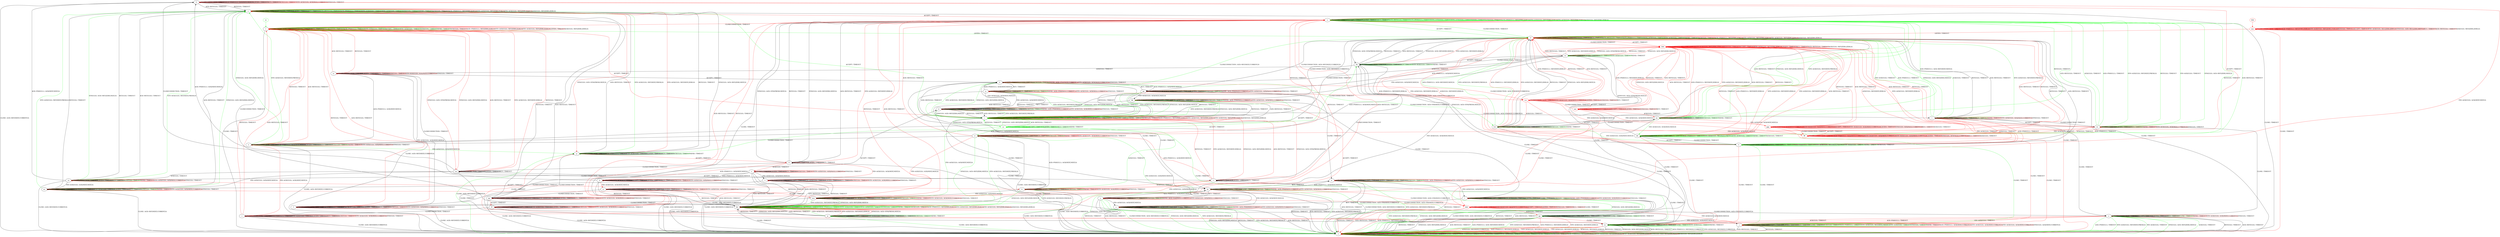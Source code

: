 digraph "" {
	graph ["Incoming time"=0.534090518951416,
		"Outgoing time"=0.7086865901947021,
		Output="{'States': 60, 'Transitions': 867, 'Filename': '../results/tcp_rerun/TCP_Linux_Server-TCP_Windows8_Server-3.dot'}",
		Reference="{'States': 58, 'Transitions': 685, 'Filename': '../subjects/tcp/TCP_Linux_Server.dot'}",
		Solver=yices,
		Updated="{'States': 39, 'Transitions': 495, 'Filename': '../subjects/tcp/TCP_Windows8_Server.dot'}",
		"f-measure"=0.64,
		precision=0.6915254237288135,
		recall=0.5956204379562043
	];
	a -> a	[key=0,
		label="CLOSECONNECTION / TIMEOUT"];
	a -> a	[key=1,
		label="ACCEPT / TIMEOUT"];
	a -> a	[key=2,
		label="LISTEN / TIMEOUT"];
	a -> a	[key=3,
		label="RCV / TIMEOUT"];
	a -> a	[key=4,
		label="CLOSE / TIMEOUT"];
	a -> a	[key=5,
		color=green,
		label="SEND / TIMEOUT"];
	a -> a	[key=6,
		color=red,
		label="SYN+ACK(V,V,0) / ACK(NEXT,CURRENT,0)"];
	a -> a	[key=7,
		color=red,
		label="SYN(V,V,0) / TIMEOUT"];
	a -> m	[key=0,
		color=red,
		label="ACK+PSH(V,V,1) / TIMEOUT"];
	a -> m	[key=1,
		color=red,
		label="FIN+ACK(V,V,0) / TIMEOUT"];
	a -> m	[key=2,
		color=red,
		label="ACK(V,V,0) / TIMEOUT"];
	a -> x	[key=0,
		label="RST(V,V,0) / TIMEOUT"];
	a -> x	[key=1,
		label="ACK+RST(V,V,0) / TIMEOUT"];
	a -> x	[key=2,
		color=green,
		label="ACK+PSH(V,V,1) / TIMEOUT"];
	a -> x	[key=3,
		color=green,
		label="SYN+ACK(V,V,0) / RST(NEXT,FRESH,0)"];
	a -> x	[key=4,
		color=green,
		label="FIN+ACK(V,V,0) / TIMEOUT"];
	a -> x	[key=5,
		color=green,
		label="SYN(V,V,0) / ACK+RST(ZERO,NEXT,0)"];
	a -> x	[key=6,
		color=green,
		label="ACK(V,V,0) / TIMEOUT"];
	b -> b	[key=0,
		label="CLOSECONNECTION / TIMEOUT"];
	b -> b	[key=1,
		label="ACK+PSH(V,V,1) / ACK(NEXT,NEXT,0)"];
	b -> b	[key=2,
		label="LISTEN / TIMEOUT"];
	b -> b	[key=3,
		label="RCV / TIMEOUT"];
	b -> b	[key=4,
		label="ACK(V,V,0) / TIMEOUT"];
	b -> b	[key=5,
		color=red,
		label="SYN+ACK(V,V,0) / ACK(NEXT,CURRENT,0)"];
	b -> b	[key=6,
		color=red,
		label="SYN(V,V,0) / TIMEOUT"];
	b -> o	[key=0,
		label="RST(V,V,0) / TIMEOUT"];
	b -> o	[key=1,
		label="ACK+RST(V,V,0) / TIMEOUT"];
	b -> x	[key=0,
		label="CLOSE / ACK+RST(NEXT,CURRENT,0)"];
	b -> qq	[key=0,
		color=red,
		label="FIN+ACK(V,V,0) / ACK(NEXT,NEXT,0)"];
	b -> rr	[key=0,
		color=red,
		label="ACCEPT / TIMEOUT"];
	c -> c	[key=0,
		label="CLOSECONNECTION / TIMEOUT"];
	c -> c	[key=1,
		label="ACK+PSH(V,V,1) / TIMEOUT"];
	c -> c	[key=2,
		label="FIN+ACK(V,V,0) / TIMEOUT"];
	c -> c	[key=3,
		label="LISTEN / TIMEOUT"];
	c -> c	[key=4,
		label="RCV / TIMEOUT"];
	c -> c	[key=5,
		label="ACK(V,V,0) / TIMEOUT"];
	c -> c	[key=6,
		color=red,
		label="SYN+ACK(V,V,0) / ACK(NEXT,CURRENT,0)"];
	c -> c	[key=7,
		color=red,
		label="SYN(V,V,0) / TIMEOUT"];
	c -> v	[key=0,
		color=red,
		label="RST(V,V,0) / TIMEOUT"];
	c -> v	[key=1,
		color=red,
		label="ACK+RST(V,V,0) / TIMEOUT"];
	c -> x	[key=0,
		label="CLOSE / ACK+RST(NEXT,CURRENT,0)"];
	c -> kk	[key=0,
		color=red,
		label="ACCEPT / TIMEOUT"];
	d -> d	[key=0,
		label="CLOSECONNECTION / TIMEOUT"];
	d -> d	[key=1,
		label="RST(V,V,0) / TIMEOUT"];
	d -> d	[key=2,
		label="LISTEN / TIMEOUT"];
	d -> d	[key=3,
		label="RCV / TIMEOUT"];
	d -> d	[key=4,
		label="ACK+RST(V,V,0) / TIMEOUT"];
	d -> d	[key=5,
		color=green,
		label="ACK+PSH(V,V,1) / TIMEOUT"];
	d -> d	[key=6,
		color=green,
		label="SYN+ACK(V,V,0) / TIMEOUT"];
	d -> d	[key=7,
		color=green,
		label="FIN+ACK(V,V,0) / TIMEOUT"];
	d -> d	[key=8,
		color=green,
		label="SEND / TIMEOUT"];
	d -> d	[key=9,
		color=green,
		label="ACK(V,V,0) / TIMEOUT"];
	d -> d	[key=10,
		color=red,
		label="ACK+PSH(V,V,1) / RST(ZERO,ZERO,0)"];
	d -> d	[key=11,
		color=red,
		label="SYN+ACK(V,V,0) / RST(ZERO,ZERO,0)"];
	d -> d	[key=12,
		color=red,
		label="FIN+ACK(V,V,0) / RST(ZERO,ZERO,0)"];
	d -> d	[key=13,
		color=red,
		label="ACK(V,V,0) / RST(ZERO,ZERO,0)"];
	d -> u	[key=0,
		color=green,
		label="ACCEPT / TIMEOUT"];
	d -> x	[key=0,
		label="CLOSE / TIMEOUT"];
	d -> hh	[key=0,
		label="SYN(V,V,0) / ACK+SYN(FRESH,NEXT,0)"];
	bbb	[color=red];
	d -> bbb	[key=0,
		color=red,
		label="ACCEPT / TIMEOUT"];
	e -> c	[key=0,
		color=red,
		label="FIN+ACK(V,V,0) / ACK(NEXT,NEXT,0)"];
	e -> e	[key=0,
		label="CLOSECONNECTION / TIMEOUT"];
	e -> e	[key=1,
		label="ACK+PSH(V,V,1) / ACK(NEXT,NEXT,0)"];
	e -> e	[key=2,
		label="LISTEN / TIMEOUT"];
	e -> e	[key=3,
		label="RCV / TIMEOUT"];
	e -> e	[key=4,
		label="ACK(V,V,0) / TIMEOUT"];
	e -> e	[key=5,
		color=green,
		label="SEND / TIMEOUT"];
	e -> e	[key=6,
		color=red,
		label="SYN+ACK(V,V,0) / ACK(NEXT,CURRENT,0)"];
	e -> e	[key=7,
		color=red,
		label="SYN(V,V,0) / TIMEOUT"];
	e -> g	[key=0,
		color=green,
		label="FIN+ACK(V,V,0) / ACK(NEXT,NEXT,0)"];
	e -> o	[key=0,
		color=green,
		label="SYN+ACK(V,V,0) / RST(NEXT,FRESH,0)"];
	e -> o	[key=1,
		color=green,
		label="SYN(V,V,0) / ACK+RST(ZERO,NEXT,0)"];
	e -> v	[key=0,
		color=red,
		label="RST(V,V,0) / TIMEOUT"];
	e -> v	[key=1,
		color=red,
		label="ACK+RST(V,V,0) / TIMEOUT"];
	e -> x	[key=0,
		label="CLOSE / ACK+RST(NEXT,CURRENT,0)"];
	e -> pp	[key=0,
		label="ACCEPT / TIMEOUT"];
	f -> f	[key=0,
		label="CLOSECONNECTION / TIMEOUT"];
	f -> f	[key=1,
		label="ACK+PSH(V,V,1) / TIMEOUT"];
	f -> f	[key=2,
		label="FIN+ACK(V,V,0) / TIMEOUT"];
	f -> f	[key=3,
		label="LISTEN / TIMEOUT"];
	f -> f	[key=4,
		label="RCV / TIMEOUT"];
	f -> f	[key=5,
		label="ACK(V,V,0) / TIMEOUT"];
	f -> f	[key=6,
		color=red,
		label="SYN+ACK(V,V,0) / ACK(NEXT,CURRENT,0)"];
	f -> f	[key=7,
		color=red,
		label="SYN(V,V,0) / TIMEOUT"];
	f -> v	[key=0,
		color=red,
		label="RST(V,V,0) / TIMEOUT"];
	f -> v	[key=1,
		color=red,
		label="ACK+RST(V,V,0) / TIMEOUT"];
	f -> x	[key=0,
		label="CLOSE / ACK+RST(NEXT,CURRENT,0)"];
	f -> vv	[key=0,
		label="ACCEPT / TIMEOUT"];
	g -> g	[key=0,
		label="CLOSECONNECTION / TIMEOUT"];
	g -> g	[key=1,
		label="ACK+PSH(V,V,1) / TIMEOUT"];
	g -> g	[key=2,
		label="FIN+ACK(V,V,0) / TIMEOUT"];
	g -> g	[key=3,
		label="LISTEN / TIMEOUT"];
	g -> g	[key=4,
		label="RCV / TIMEOUT"];
	g -> g	[key=5,
		label="ACK(V,V,0) / TIMEOUT"];
	g -> g	[key=6,
		color=green,
		label="SEND / TIMEOUT"];
	g -> m	[key=0,
		color=red,
		label="CLOSE / TIMEOUT"];
	g -> o	[key=0,
		label="RST(V,V,0) / TIMEOUT"];
	g -> o	[key=1,
		label="SYN(V,V,0) / ACK+RST(ZERO,NEXT,0)"];
	g -> o	[key=2,
		label="ACK+RST(V,V,0) / TIMEOUT"];
	g -> o	[key=3,
		color=green,
		label="SYN+ACK(V,V,0) / RST(NEXT,FRESH,0)"];
	g -> o	[key=4,
		color=red,
		label="SYN+ACK(V,V,0) / RST(NEXT,ZERO,0)"];
	g -> x	[key=0,
		color=green,
		label="CLOSE / ACK+RST(NEXT,CURRENT,0)"];
	g -> kk	[key=0,
		color=green,
		label="ACCEPT / TIMEOUT"];
	g -> ll	[key=0,
		color=red,
		label="ACCEPT / TIMEOUT"];
	h -> b	[key=0,
		label="CLOSECONNECTION / TIMEOUT"];
	h -> h	[key=0,
		label="ACK+PSH(V,V,1) / ACK(NEXT,NEXT,0)"];
	h -> h	[key=1,
		label="ACCEPT / TIMEOUT"];
	h -> h	[key=2,
		label="LISTEN / TIMEOUT"];
	h -> h	[key=3,
		label="RCV / TIMEOUT"];
	h -> h	[key=4,
		label="ACK(V,V,0) / TIMEOUT"];
	h -> h	[key=5,
		color=red,
		label="SYN+ACK(V,V,0) / ACK(NEXT,CURRENT,0)"];
	h -> h	[key=6,
		color=red,
		label="SYN(V,V,0) / TIMEOUT"];
	h -> p	[key=0,
		color=red,
		label="FIN+ACK(V,V,0) / ACK(NEXT,NEXT,0)"];
	h -> x	[key=0,
		label="CLOSE / ACK+RST(NEXT,CURRENT,0)"];
	h -> bb	[key=0,
		label="RST(V,V,0) / TIMEOUT"];
	h -> bb	[key=1,
		label="ACK+RST(V,V,0) / TIMEOUT"];
	i -> d	[key=0,
		label="CLOSECONNECTION / TIMEOUT"];
	i -> i	[key=0,
		label="RST(V,V,0) / TIMEOUT"];
	i -> i	[key=1,
		label="ACCEPT / TIMEOUT"];
	i -> i	[key=2,
		label="LISTEN / TIMEOUT"];
	i -> i	[key=3,
		label="RCV / TIMEOUT"];
	i -> i	[key=4,
		label="ACK+RST(V,V,0) / TIMEOUT"];
	i -> i	[key=5,
		color=green,
		label="ACK+PSH(V,V,1) / TIMEOUT"];
	i -> i	[key=6,
		color=green,
		label="SYN+ACK(V,V,0) / TIMEOUT"];
	i -> i	[key=7,
		color=green,
		label="FIN+ACK(V,V,0) / TIMEOUT"];
	i -> i	[key=8,
		color=green,
		label="SEND / TIMEOUT"];
	i -> i	[key=9,
		color=green,
		label="ACK(V,V,0) / TIMEOUT"];
	i -> i	[key=10,
		color=red,
		label="ACK+PSH(V,V,1) / RST(ZERO,ZERO,0)"];
	i -> i	[key=11,
		color=red,
		label="SYN+ACK(V,V,0) / RST(ZERO,ZERO,0)"];
	i -> i	[key=12,
		color=red,
		label="FIN+ACK(V,V,0) / RST(ZERO,ZERO,0)"];
	i -> i	[key=13,
		color=red,
		label="ACK(V,V,0) / RST(ZERO,ZERO,0)"];
	i -> r	[key=0,
		color=red,
		label="SYN(V,V,0) / ACK+SYN(FRESH,NEXT,0)"];
	i -> x	[key=0,
		label="CLOSE / TIMEOUT"];
	yy	[color=green];
	i -> yy	[key=0,
		color=green,
		label="SYN(V,V,0) / ACK+SYN(FRESH,NEXT,0)"];
	j -> j	[key=0,
		label="CLOSECONNECTION / TIMEOUT"];
	j -> j	[key=1,
		label="ACCEPT / TIMEOUT"];
	j -> j	[key=2,
		label="LISTEN / TIMEOUT"];
	j -> j	[key=3,
		label="RCV / TIMEOUT"];
	j -> j	[key=4,
		label="CLOSE / TIMEOUT"];
	j -> j	[key=5,
		label="ACK(V,V,0) / TIMEOUT"];
	j -> j	[key=6,
		color=green,
		label="ACK+PSH(V,V,1) / TIMEOUT"];
	j -> j	[key=7,
		color=green,
		label="SYN+ACK(V,V,0) / RST(NEXT,FRESH,0)"];
	j -> j	[key=8,
		color=green,
		label="FIN+ACK(V,V,0) / TIMEOUT"];
	j -> j	[key=9,
		color=green,
		label="SYN(V,V,0) / TIMEOUT"];
	j -> j	[key=10,
		color=green,
		label="SEND / TIMEOUT"];
	j -> j	[key=11,
		color=red,
		label="ACK+PSH(V,V,1) / ACK(NEXT,CURRENT,0)"];
	j -> j	[key=12,
		color=red,
		label="SYN+ACK(V,V,0) / ACK(NEXT,CURRENT,0)"];
	j -> j	[key=13,
		color=red,
		label="FIN+ACK(V,V,0) / ACK(NEXT,CURRENT,0)"];
	j -> j	[key=14,
		color=red,
		label="SYN(V,V,0) / ACK(NEXT,CURRENT,0)"];
	j -> x	[key=0,
		label="RST(V,V,0) / TIMEOUT"];
	j -> x	[key=1,
		label="ACK+RST(V,V,0) / TIMEOUT"];
	k -> i	[key=0,
		label="RST(V,V,0) / TIMEOUT"];
	k -> i	[key=1,
		label="ACK+RST(V,V,0) / TIMEOUT"];
	k -> i	[key=2,
		color=green,
		label="SYN+ACK(V,V,0) / RST(NEXT,FRESH,0)"];
	k -> i	[key=3,
		color=green,
		label="SYN(V,V,0) / ACK+RST(ZERO,NEXT,0)"];
	k -> k	[key=0,
		label="ACCEPT / TIMEOUT"];
	k -> k	[key=1,
		label="LISTEN / TIMEOUT"];
	k -> k	[key=2,
		label="ACK(V,V,0) / TIMEOUT"];
	k -> k	[key=3,
		color=green,
		label="SEND / ACK+PSH(NEXT,CURRENT,1)"];
	k -> k	[key=4,
		color=red,
		label="SYN+ACK(V,V,0) / ACK(NEXT,CURRENT,0)"];
	k -> k	[key=5,
		color=red,
		label="SYN(V,V,0) / TIMEOUT"];
	k -> q	[key=0,
		label="RCV / TIMEOUT"];
	k -> ee	[key=0,
		label="CLOSE / TIMEOUT"];
	k -> pp	[key=0,
		label="ACK+PSH(V,V,1) / ACK(NEXT,NEXT,0)"];
	k -> vv	[key=0,
		label="FIN+ACK(V,V,0) / ACK(NEXT,NEXT,0)"];
	k -> ww	[key=0,
		color=green,
		label="CLOSECONNECTION / ACK+FIN(NEXT,CURRENT,0)"];
	ccc	[color=red];
	k -> ccc	[key=0,
		color=red,
		label="CLOSECONNECTION / ACK+FIN(NEXT,CURRENT,0)"];
	l -> l	[key=0,
		label="ACK+PSH(V,V,1) / TIMEOUT"];
	l -> l	[key=1,
		label="ACCEPT / TIMEOUT"];
	l -> l	[key=2,
		label="FIN+ACK(V,V,0) / TIMEOUT"];
	l -> l	[key=3,
		label="LISTEN / TIMEOUT"];
	l -> l	[key=4,
		label="CLOSE / TIMEOUT"];
	l -> l	[key=5,
		label="ACK(V,V,0) / TIMEOUT"];
	l -> l	[key=6,
		color=green,
		label="SEND / ACK+PSH(NEXT,CURRENT,1)"];
	l -> l	[key=7,
		color=red,
		label="SYN+ACK(V,V,0) / ACK(NEXT,CURRENT,0)"];
	l -> l	[key=8,
		color=red,
		label="SYN(V,V,0) / TIMEOUT"];
	l -> n	[key=0,
		label="RCV / TIMEOUT"];
	l -> x	[key=0,
		label="CLOSECONNECTION / ACK+RST(NEXT,CURRENT,0)"];
	l -> x	[key=1,
		label="RST(V,V,0) / TIMEOUT"];
	l -> x	[key=2,
		label="ACK+RST(V,V,0) / TIMEOUT"];
	l -> x	[key=3,
		color=green,
		label="SYN+ACK(V,V,0) / RST(NEXT,FRESH,0)"];
	l -> x	[key=4,
		color=green,
		label="SYN(V,V,0) / ACK+RST(ZERO,NEXT,0)"];
	m -> m	[key=0,
		label="CLOSECONNECTION / TIMEOUT"];
	m -> m	[key=1,
		label="ACCEPT / TIMEOUT"];
	m -> m	[key=2,
		label="LISTEN / TIMEOUT"];
	m -> m	[key=3,
		label="RCV / TIMEOUT"];
	m -> m	[key=4,
		label="CLOSE / TIMEOUT"];
	m -> m	[key=5,
		color=green,
		label="SYN+ACK(V,V,0) / TIMEOUT"];
	m -> m	[key=6,
		color=green,
		label="SEND / TIMEOUT"];
	m -> x	[key=0,
		label="RST(V,V,0) / TIMEOUT"];
	m -> x	[key=1,
		label="SYN(V,V,0) / ACK+RST(ZERO,NEXT,0)"];
	m -> x	[key=2,
		label="ACK+RST(V,V,0) / TIMEOUT"];
	m -> x	[key=3,
		color=green,
		label="ACK+PSH(V,V,1) / RST(NEXT,CURRENT,0)"];
	m -> x	[key=4,
		color=green,
		label="FIN+ACK(V,V,0) / RST(NEXT,CURRENT,0)"];
	m -> x	[key=5,
		color=green,
		label="ACK(V,V,0) / RST(NEXT,CURRENT,0)"];
	m -> x	[key=6,
		color=red,
		label="ACK+PSH(V,V,1) / RST(NEXT,ZERO,0)"];
	m -> x	[key=7,
		color=red,
		label="SYN+ACK(V,V,0) / RST(NEXT,ZERO,0)"];
	m -> x	[key=8,
		color=red,
		label="FIN+ACK(V,V,0) / RST(NEXT,ZERO,0)"];
	m -> x	[key=9,
		color=red,
		label="ACK(V,V,0) / RST(NEXT,ZERO,0)"];
	n -> a	[key=0,
		label="CLOSECONNECTION / ACK+FIN(NEXT,CURRENT,0)"];
	n -> n	[key=0,
		label="ACK+PSH(V,V,1) / TIMEOUT"];
	n -> n	[key=1,
		label="ACCEPT / TIMEOUT"];
	n -> n	[key=2,
		label="FIN+ACK(V,V,0) / TIMEOUT"];
	n -> n	[key=3,
		label="LISTEN / TIMEOUT"];
	n -> n	[key=4,
		label="RCV / TIMEOUT"];
	n -> n	[key=5,
		label="CLOSE / TIMEOUT"];
	n -> n	[key=6,
		label="ACK(V,V,0) / TIMEOUT"];
	n -> n	[key=7,
		color=green,
		label="SEND / ACK+PSH(NEXT,CURRENT,1)"];
	n -> n	[key=8,
		color=red,
		label="SYN+ACK(V,V,0) / ACK(NEXT,CURRENT,0)"];
	n -> n	[key=9,
		color=red,
		label="SYN(V,V,0) / TIMEOUT"];
	n -> x	[key=0,
		label="RST(V,V,0) / TIMEOUT"];
	n -> x	[key=1,
		label="ACK+RST(V,V,0) / TIMEOUT"];
	n -> x	[key=2,
		color=green,
		label="SYN+ACK(V,V,0) / RST(NEXT,FRESH,0)"];
	n -> x	[key=3,
		color=green,
		label="SYN(V,V,0) / ACK+RST(ZERO,NEXT,0)"];
	o -> g	[key=0,
		color=red,
		label="SYN(V,V,0) / ACK+SYN(FRESH,NEXT,0)"];
	o -> i	[key=0,
		color=green,
		label="ACCEPT / TIMEOUT"];
	o -> o	[key=0,
		label="CLOSECONNECTION / TIMEOUT"];
	o -> o	[key=1,
		label="RST(V,V,0) / TIMEOUT"];
	o -> o	[key=2,
		label="LISTEN / TIMEOUT"];
	o -> o	[key=3,
		label="RCV / TIMEOUT"];
	o -> o	[key=4,
		label="ACK+RST(V,V,0) / TIMEOUT"];
	o -> o	[key=5,
		color=green,
		label="ACK+PSH(V,V,1) / TIMEOUT"];
	o -> o	[key=6,
		color=green,
		label="SYN+ACK(V,V,0) / TIMEOUT"];
	o -> o	[key=7,
		color=green,
		label="FIN+ACK(V,V,0) / TIMEOUT"];
	o -> o	[key=8,
		color=green,
		label="SYN(V,V,0) / TIMEOUT"];
	o -> o	[key=9,
		color=green,
		label="SEND / TIMEOUT"];
	o -> o	[key=10,
		color=green,
		label="ACK(V,V,0) / TIMEOUT"];
	o -> o	[key=11,
		color=red,
		label="ACK+PSH(V,V,1) / RST(ZERO,ZERO,0)"];
	o -> o	[key=12,
		color=red,
		label="SYN+ACK(V,V,0) / RST(ZERO,ZERO,0)"];
	o -> o	[key=13,
		color=red,
		label="FIN+ACK(V,V,0) / RST(ZERO,ZERO,0)"];
	o -> o	[key=14,
		color=red,
		label="ACK(V,V,0) / RST(ZERO,ZERO,0)"];
	o -> u	[key=0,
		color=red,
		label="ACCEPT / TIMEOUT"];
	o -> x	[key=0,
		label="CLOSE / TIMEOUT"];
	p -> p	[key=0,
		label="ACK+PSH(V,V,1) / TIMEOUT"];
	p -> p	[key=1,
		label="ACCEPT / TIMEOUT"];
	p -> p	[key=2,
		label="FIN+ACK(V,V,0) / TIMEOUT"];
	p -> p	[key=3,
		label="LISTEN / TIMEOUT"];
	p -> p	[key=4,
		label="RCV / TIMEOUT"];
	p -> p	[key=5,
		label="ACK(V,V,0) / TIMEOUT"];
	p -> p	[key=6,
		color=red,
		label="SYN+ACK(V,V,0) / ACK(NEXT,CURRENT,0)"];
	p -> p	[key=7,
		color=red,
		label="SYN(V,V,0) / TIMEOUT"];
	p -> x	[key=0,
		label="CLOSE / ACK+RST(NEXT,CURRENT,0)"];
	p -> bb	[key=0,
		label="RST(V,V,0) / TIMEOUT"];
	p -> bb	[key=1,
		label="ACK+RST(V,V,0) / TIMEOUT"];
	p -> qq	[key=0,
		label="CLOSECONNECTION / TIMEOUT"];
	q -> d	[key=0,
		color=green,
		label="CLOSECONNECTION / ACK+RST(NEXT,CURRENT,0)"];
	q -> i	[key=0,
		label="RST(V,V,0) / TIMEOUT"];
	q -> i	[key=1,
		label="ACK+RST(V,V,0) / TIMEOUT"];
	q -> i	[key=2,
		color=green,
		label="SYN+ACK(V,V,0) / RST(NEXT,FRESH,0)"];
	q -> i	[key=3,
		color=green,
		label="SYN(V,V,0) / ACK+RST(ZERO,NEXT,0)"];
	q -> k	[key=0,
		label="ACK+PSH(V,V,1) / ACK(NEXT,NEXT,0)"];
	q -> q	[key=0,
		label="ACCEPT / TIMEOUT"];
	q -> q	[key=1,
		label="LISTEN / TIMEOUT"];
	q -> q	[key=2,
		label="RCV / TIMEOUT"];
	q -> q	[key=3,
		label="ACK(V,V,0) / TIMEOUT"];
	q -> q	[key=4,
		color=green,
		label="SEND / ACK+PSH(NEXT,CURRENT,1)"];
	q -> q	[key=5,
		color=red,
		label="SYN+ACK(V,V,0) / ACK(NEXT,CURRENT,0)"];
	q -> q	[key=6,
		color=red,
		label="SYN(V,V,0) / TIMEOUT"];
	q -> ee	[key=0,
		label="CLOSE / TIMEOUT"];
	q -> vv	[key=0,
		label="FIN+ACK(V,V,0) / ACK(NEXT,NEXT,0)"];
	q -> ccc	[key=0,
		color=red,
		label="CLOSECONNECTION / ACK+FIN(NEXT,CURRENT,0)"];
	r -> i	[key=0,
		color=red,
		label="SYN+ACK(V,V,0) / RST(NEXT,ZERO,0)"];
	r -> i	[key=1,
		color=red,
		label="RST(V,V,0) / TIMEOUT"];
	r -> i	[key=2,
		color=red,
		label="SYN(V,V,0) / ACK+RST(ZERO,NEXT,0)"];
	r -> i	[key=3,
		color=red,
		label="ACK+RST(V,V,0) / TIMEOUT"];
	r -> m	[key=0,
		label="CLOSE / TIMEOUT"];
	r -> r	[key=0,
		label="ACCEPT / TIMEOUT"];
	r -> r	[key=1,
		label="LISTEN / TIMEOUT"];
	r -> r	[key=2,
		label="RCV / TIMEOUT"];
	r -> hh	[key=0,
		label="CLOSECONNECTION / TIMEOUT"];
	r -> mm	[key=0,
		color=red,
		label="FIN+ACK(V,V,0) / ACK(NEXT,NEXT,0)"];
	r -> rr	[key=0,
		color=red,
		label="ACK+PSH(V,V,1) / ACK(NEXT,NEXT,0)"];
	r -> tt	[key=0,
		color=red,
		label="ACK(V,V,0) / TIMEOUT"];
	s -> s	[key=0,
		label="ACK+PSH(V,V,1) / TIMEOUT"];
	s -> s	[key=1,
		label="ACCEPT / TIMEOUT"];
	s -> s	[key=2,
		label="FIN+ACK(V,V,0) / TIMEOUT"];
	s -> s	[key=3,
		label="LISTEN / TIMEOUT"];
	s -> s	[key=4,
		label="RCV / TIMEOUT"];
	s -> s	[key=5,
		label="ACK(V,V,0) / TIMEOUT"];
	s -> s	[key=6,
		color=red,
		label="SYN+ACK(V,V,0) / ACK(NEXT,CURRENT,0)"];
	s -> s	[key=7,
		color=red,
		label="SYN(V,V,0) / TIMEOUT"];
	s -> x	[key=0,
		label="CLOSE / ACK+RST(NEXT,CURRENT,0)"];
	s -> bb	[key=0,
		label="RST(V,V,0) / TIMEOUT"];
	s -> bb	[key=1,
		label="ACK+RST(V,V,0) / TIMEOUT"];
	s -> uu	[key=0,
		label="CLOSECONNECTION / TIMEOUT"];
	t -> a	[key=0,
		label="CLOSE / TIMEOUT"];
	t -> d	[key=0,
		label="RST(V,V,0) / TIMEOUT"];
	t -> d	[key=1,
		label="ACK+RST(V,V,0) / TIMEOUT"];
	t -> d	[key=2,
		color=green,
		label="ACK+PSH(V,V,1) / TIMEOUT"];
	t -> d	[key=3,
		color=green,
		label="SYN+ACK(V,V,0) / RST(NEXT,FRESH,0)"];
	t -> d	[key=4,
		color=green,
		label="FIN+ACK(V,V,0) / TIMEOUT"];
	t -> d	[key=5,
		color=green,
		label="SYN(V,V,0) / ACK+RST(ZERO,NEXT,0)"];
	t -> d	[key=6,
		color=green,
		label="ACK(V,V,0) / TIMEOUT"];
	t -> t	[key=0,
		label="CLOSECONNECTION / TIMEOUT"];
	t -> t	[key=1,
		label="LISTEN / TIMEOUT"];
	t -> t	[key=2,
		label="RCV / TIMEOUT"];
	t -> t	[key=3,
		color=green,
		label="SEND / TIMEOUT"];
	t -> t	[key=4,
		color=red,
		label="SYN+ACK(V,V,0) / ACK(NEXT,CURRENT,0)"];
	t -> t	[key=5,
		color=red,
		label="SYN(V,V,0) / TIMEOUT"];
	t -> ii	[key=0,
		color=red,
		label="ACK+PSH(V,V,1) / TIMEOUT"];
	t -> ii	[key=1,
		color=red,
		label="FIN+ACK(V,V,0) / TIMEOUT"];
	t -> ii	[key=2,
		color=red,
		label="ACK(V,V,0) / TIMEOUT"];
	t -> xx	[key=0,
		label="ACCEPT / TIMEOUT"];
	u -> d	[key=0,
		color=green,
		label="CLOSECONNECTION / TIMEOUT"];
	u -> u	[key=0,
		label="RST(V,V,0) / TIMEOUT"];
	u -> u	[key=1,
		label="ACCEPT / TIMEOUT"];
	u -> u	[key=2,
		label="LISTEN / TIMEOUT"];
	u -> u	[key=3,
		label="RCV / TIMEOUT"];
	u -> u	[key=4,
		label="ACK+RST(V,V,0) / TIMEOUT"];
	u -> u	[key=5,
		color=green,
		label="ACK+PSH(V,V,1) / TIMEOUT"];
	u -> u	[key=6,
		color=green,
		label="SYN+ACK(V,V,0) / TIMEOUT"];
	u -> u	[key=7,
		color=green,
		label="FIN+ACK(V,V,0) / TIMEOUT"];
	u -> u	[key=8,
		color=green,
		label="SEND / TIMEOUT"];
	u -> u	[key=9,
		color=green,
		label="ACK(V,V,0) / TIMEOUT"];
	u -> u	[key=10,
		color=red,
		label="ACK+PSH(V,V,1) / RST(ZERO,ZERO,0)"];
	u -> u	[key=11,
		color=red,
		label="SYN+ACK(V,V,0) / RST(ZERO,ZERO,0)"];
	u -> u	[key=12,
		color=red,
		label="FIN+ACK(V,V,0) / RST(ZERO,ZERO,0)"];
	u -> u	[key=13,
		color=red,
		label="ACK(V,V,0) / RST(ZERO,ZERO,0)"];
	u -> v	[key=0,
		color=red,
		label="CLOSECONNECTION / TIMEOUT"];
	u -> x	[key=0,
		label="CLOSE / TIMEOUT"];
	u -> ll	[key=0,
		label="SYN(V,V,0) / ACK+SYN(FRESH,NEXT,0)"];
	v -> d	[key=0,
		color=green,
		label="LISTEN / TIMEOUT"];
	v -> i	[key=0,
		color=red,
		label="ACCEPT / TIMEOUT"];
	v -> v	[key=0,
		label="CLOSECONNECTION / TIMEOUT"];
	v -> v	[key=1,
		label="RST(V,V,0) / TIMEOUT"];
	v -> v	[key=2,
		label="RCV / TIMEOUT"];
	v -> v	[key=3,
		label="ACK+RST(V,V,0) / TIMEOUT"];
	v -> v	[key=4,
		color=green,
		label="ACK+PSH(V,V,1) / TIMEOUT"];
	v -> v	[key=5,
		color=green,
		label="SYN+ACK(V,V,0) / TIMEOUT"];
	v -> v	[key=6,
		color=green,
		label="ACCEPT / TIMEOUT"];
	v -> v	[key=7,
		color=green,
		label="FIN+ACK(V,V,0) / TIMEOUT"];
	v -> v	[key=8,
		color=green,
		label="SYN(V,V,0) / TIMEOUT"];
	v -> v	[key=9,
		color=green,
		label="SEND / TIMEOUT"];
	v -> v	[key=10,
		color=green,
		label="ACK(V,V,0) / TIMEOUT"];
	v -> v	[key=11,
		color=red,
		label="ACK+PSH(V,V,1) / RST(ZERO,ZERO,0)"];
	v -> v	[key=12,
		color=red,
		label="SYN+ACK(V,V,0) / RST(ZERO,ZERO,0)"];
	v -> v	[key=13,
		color=red,
		label="FIN+ACK(V,V,0) / RST(ZERO,ZERO,0)"];
	v -> v	[key=14,
		color=red,
		label="LISTEN / TIMEOUT"];
	v -> v	[key=15,
		color=red,
		label="ACK(V,V,0) / RST(ZERO,ZERO,0)"];
	v -> x	[key=0,
		label="CLOSE / TIMEOUT"];
	v -> aa	[key=0,
		color=red,
		label="SYN(V,V,0) / ACK+SYN(FRESH,NEXT,0)"];
	w -> l	[key=0,
		label="FIN+ACK(V,V,0) / ACK(NEXT,NEXT,0)"];
	w -> w	[key=0,
		label="ACK+PSH(V,V,1) / ACK(NEXT,NEXT,0)"];
	w -> w	[key=1,
		label="ACCEPT / TIMEOUT"];
	w -> w	[key=2,
		label="LISTEN / TIMEOUT"];
	w -> w	[key=3,
		label="CLOSE / TIMEOUT"];
	w -> w	[key=4,
		label="ACK(V,V,0) / TIMEOUT"];
	w -> w	[key=5,
		color=green,
		label="SEND / ACK+PSH(NEXT,CURRENT,1)"];
	w -> w	[key=6,
		color=red,
		label="SYN+ACK(V,V,0) / ACK(NEXT,CURRENT,0)"];
	w -> w	[key=7,
		color=red,
		label="SYN(V,V,0) / TIMEOUT"];
	w -> x	[key=0,
		label="CLOSECONNECTION / ACK+RST(NEXT,CURRENT,0)"];
	w -> x	[key=1,
		label="RST(V,V,0) / TIMEOUT"];
	w -> x	[key=2,
		label="ACK+RST(V,V,0) / TIMEOUT"];
	w -> x	[key=3,
		color=green,
		label="SYN+ACK(V,V,0) / RST(NEXT,FRESH,0)"];
	w -> x	[key=4,
		color=green,
		label="SYN(V,V,0) / ACK+RST(ZERO,NEXT,0)"];
	w -> ee	[key=0,
		label="RCV / TIMEOUT"];
	x -> x	[key=0,
		label="CLOSECONNECTION / TIMEOUT"];
	x -> x	[key=1,
		label="RST(V,V,0) / TIMEOUT"];
	x -> x	[key=2,
		label="ACCEPT / TIMEOUT"];
	x -> x	[key=3,
		label="LISTEN / TIMEOUT"];
	x -> x	[key=4,
		label="RCV / TIMEOUT"];
	x -> x	[key=5,
		label="ACK+RST(V,V,0) / TIMEOUT"];
	x -> x	[key=6,
		label="CLOSE / TIMEOUT"];
	x -> x	[key=7,
		color=green,
		label="ACK+PSH(V,V,1) / TIMEOUT"];
	x -> x	[key=8,
		color=green,
		label="SYN+ACK(V,V,0) / TIMEOUT"];
	x -> x	[key=9,
		color=green,
		label="FIN+ACK(V,V,0) / TIMEOUT"];
	x -> x	[key=10,
		color=green,
		label="SYN(V,V,0) / TIMEOUT"];
	x -> x	[key=11,
		color=green,
		label="SEND / TIMEOUT"];
	x -> x	[key=12,
		color=green,
		label="ACK(V,V,0) / TIMEOUT"];
	x -> x	[key=13,
		color=red,
		label="ACK+PSH(V,V,1) / RST(ZERO,ZERO,0)"];
	x -> x	[key=14,
		color=red,
		label="SYN+ACK(V,V,0) / RST(ZERO,ZERO,0)"];
	x -> x	[key=15,
		color=red,
		label="FIN+ACK(V,V,0) / RST(ZERO,ZERO,0)"];
	x -> x	[key=16,
		color=red,
		label="SYN(V,V,0) / ACK+RST(ZERO,NEXT,0)"];
	x -> x	[key=17,
		color=red,
		label="ACK(V,V,0) / RST(ZERO,ZERO,0)"];
	y -> n	[key=0,
		label="FIN+ACK(V,V,0) / ACK(NEXT,NEXT,0)"];
	y -> x	[key=0,
		label="RST(V,V,0) / TIMEOUT"];
	y -> x	[key=1,
		label="ACK+RST(V,V,0) / TIMEOUT"];
	y -> x	[key=2,
		color=green,
		label="CLOSECONNECTION / ACK+RST(NEXT,CURRENT,0)"];
	y -> x	[key=3,
		color=green,
		label="SYN+ACK(V,V,0) / RST(NEXT,FRESH,0)"];
	y -> x	[key=4,
		color=green,
		label="SYN(V,V,0) / ACK+RST(ZERO,NEXT,0)"];
	y -> y	[key=0,
		label="ACCEPT / TIMEOUT"];
	y -> y	[key=1,
		label="LISTEN / TIMEOUT"];
	y -> y	[key=2,
		label="RCV / TIMEOUT"];
	y -> y	[key=3,
		label="ACK(V,V,0) / TIMEOUT"];
	y -> y	[key=4,
		color=green,
		label="SEND / ACK+PSH(NEXT,CURRENT,1)"];
	y -> y	[key=5,
		color=red,
		label="SYN+ACK(V,V,0) / ACK(NEXT,CURRENT,0)"];
	y -> y	[key=6,
		color=red,
		label="SYN(V,V,0) / TIMEOUT"];
	y -> ee	[key=0,
		label="ACK+PSH(V,V,1) / ACK(NEXT,NEXT,0)"];
	y -> ee	[key=1,
		label="CLOSE / TIMEOUT"];
	ddd	[color=red];
	y -> ddd	[key=0,
		color=red,
		label="CLOSECONNECTION / ACK+FIN(NEXT,CURRENT,0)"];
	z -> h	[key=0,
		label="ACK+PSH(V,V,1) / ACK(NEXT,NEXT,0)"];
	z -> s	[key=0,
		label="FIN+ACK(V,V,0) / ACK(NEXT,NEXT,0)"];
	z -> x	[key=0,
		label="CLOSE / ACK+RST(NEXT,CURRENT,0)"];
	z -> z	[key=0,
		label="ACCEPT / TIMEOUT"];
	z -> z	[key=1,
		label="LISTEN / TIMEOUT"];
	z -> z	[key=2,
		label="RCV / TIMEOUT"];
	z -> z	[key=3,
		label="ACK(V,V,0) / TIMEOUT"];
	z -> z	[key=4,
		color=red,
		label="SYN+ACK(V,V,0) / ACK(NEXT,CURRENT,0)"];
	z -> z	[key=5,
		color=red,
		label="SYN(V,V,0) / TIMEOUT"];
	z -> bb	[key=0,
		label="RST(V,V,0) / TIMEOUT"];
	z -> bb	[key=1,
		label="ACK+RST(V,V,0) / TIMEOUT"];
	z -> oo	[key=0,
		label="CLOSECONNECTION / TIMEOUT"];
	aa -> b	[key=0,
		label="ACK+PSH(V,V,1) / ACK(NEXT,NEXT,0)"];
	aa -> m	[key=0,
		label="CLOSE / TIMEOUT"];
	aa -> r	[key=0,
		label="ACCEPT / TIMEOUT"];
	aa -> v	[key=0,
		color=red,
		label="SYN+ACK(V,V,0) / RST(NEXT,ZERO,0)"];
	aa -> v	[key=1,
		color=red,
		label="RST(V,V,0) / TIMEOUT"];
	aa -> v	[key=2,
		color=red,
		label="SYN(V,V,0) / ACK+RST(ZERO,NEXT,0)"];
	aa -> v	[key=3,
		color=red,
		label="ACK+RST(V,V,0) / TIMEOUT"];
	aa -> aa	[key=0,
		label="CLOSECONNECTION / TIMEOUT"];
	aa -> aa	[key=1,
		label="LISTEN / TIMEOUT"];
	aa -> aa	[key=2,
		label="RCV / TIMEOUT"];
	aa -> oo	[key=0,
		label="ACK(V,V,0) / TIMEOUT"];
	aa -> uu	[key=0,
		label="FIN+ACK(V,V,0) / ACK(NEXT,NEXT,0)"];
	bb -> o	[key=0,
		label="CLOSECONNECTION / TIMEOUT"];
	bb -> x	[key=0,
		label="CLOSE / TIMEOUT"];
	bb -> bb	[key=0,
		label="RST(V,V,0) / TIMEOUT"];
	bb -> bb	[key=1,
		label="ACCEPT / TIMEOUT"];
	bb -> bb	[key=2,
		label="LISTEN / TIMEOUT"];
	bb -> bb	[key=3,
		label="RCV / TIMEOUT"];
	bb -> bb	[key=4,
		label="ACK+RST(V,V,0) / TIMEOUT"];
	bb -> bb	[key=5,
		color=green,
		label="ACK+PSH(V,V,1) / TIMEOUT"];
	bb -> bb	[key=6,
		color=green,
		label="SYN+ACK(V,V,0) / TIMEOUT"];
	bb -> bb	[key=7,
		color=green,
		label="FIN+ACK(V,V,0) / TIMEOUT"];
	bb -> bb	[key=8,
		color=green,
		label="SYN(V,V,0) / TIMEOUT"];
	bb -> bb	[key=9,
		color=green,
		label="SEND / TIMEOUT"];
	bb -> bb	[key=10,
		color=green,
		label="ACK(V,V,0) / TIMEOUT"];
	bb -> bb	[key=11,
		color=red,
		label="ACK+PSH(V,V,1) / RST(ZERO,ZERO,0)"];
	bb -> bb	[key=12,
		color=red,
		label="SYN+ACK(V,V,0) / RST(ZERO,ZERO,0)"];
	bb -> bb	[key=13,
		color=red,
		label="FIN+ACK(V,V,0) / RST(ZERO,ZERO,0)"];
	bb -> bb	[key=14,
		color=red,
		label="ACK(V,V,0) / RST(ZERO,ZERO,0)"];
	bb -> jj	[key=0,
		color=red,
		label="SYN(V,V,0) / ACK+SYN(FRESH,NEXT,0)"];
	cc -> e	[key=0,
		label="ACK+PSH(V,V,1) / ACK(NEXT,NEXT,0)"];
	cc -> f	[key=0,
		label="FIN+ACK(V,V,0) / ACK(NEXT,NEXT,0)"];
	cc -> k	[key=0,
		label="ACCEPT / TIMEOUT"];
	cc -> v	[key=0,
		color=red,
		label="RST(V,V,0) / TIMEOUT"];
	cc -> v	[key=1,
		color=red,
		label="ACK+RST(V,V,0) / TIMEOUT"];
	cc -> x	[key=0,
		label="CLOSE / ACK+RST(NEXT,CURRENT,0)"];
	cc -> cc	[key=0,
		label="CLOSECONNECTION / TIMEOUT"];
	cc -> cc	[key=1,
		label="LISTEN / TIMEOUT"];
	cc -> cc	[key=2,
		label="RCV / TIMEOUT"];
	cc -> cc	[key=3,
		label="ACK(V,V,0) / TIMEOUT"];
	cc -> cc	[key=4,
		color=red,
		label="SYN+ACK(V,V,0) / ACK(NEXT,CURRENT,0)"];
	cc -> cc	[key=5,
		color=red,
		label="SYN(V,V,0) / TIMEOUT"];
	dd -> j	[key=0,
		color=green,
		label="CLOSE / TIMEOUT"];
	dd -> m	[key=0,
		color=red,
		label="CLOSE / TIMEOUT"];
	dd -> u	[key=0,
		color=green,
		label="RST(V,V,0) / TIMEOUT"];
	dd -> u	[key=1,
		color=green,
		label="ACK+RST(V,V,0) / TIMEOUT"];
	dd -> dd	[key=0,
		label="ACCEPT / TIMEOUT"];
	dd -> dd	[key=1,
		label="LISTEN / TIMEOUT"];
	dd -> dd	[key=2,
		label="RCV / TIMEOUT"];
	dd -> dd	[key=3,
		color=green,
		label="ACK+PSH(V,V,1) / TIMEOUT"];
	dd -> dd	[key=4,
		color=green,
		label="SYN+ACK(V,V,0) / RST(NEXT,FRESH,0)"];
	dd -> dd	[key=5,
		color=green,
		label="FIN+ACK(V,V,0) / TIMEOUT"];
	dd -> dd	[key=6,
		color=green,
		label="SEND / TIMEOUT"];
	dd -> dd	[key=7,
		color=green,
		label="ACK(V,V,0) / TIMEOUT"];
	dd -> ii	[key=0,
		label="CLOSECONNECTION / TIMEOUT"];
	dd -> ss	[key=0,
		label="SYN(V,V,0) / ACK+SYN(FRESH,NEXT,0)"];
	dd -> bbb	[key=0,
		color=red,
		label="ACK+PSH(V,V,1) / RST(NEXT,ZERO,0)"];
	dd -> bbb	[key=1,
		color=red,
		label="SYN+ACK(V,V,0) / RST(NEXT,ZERO,0)"];
	dd -> bbb	[key=2,
		color=red,
		label="RST(V,V,0) / TIMEOUT"];
	dd -> bbb	[key=3,
		color=red,
		label="FIN+ACK(V,V,0) / RST(NEXT,ZERO,0)"];
	dd -> bbb	[key=4,
		color=red,
		label="ACK+RST(V,V,0) / TIMEOUT"];
	dd -> bbb	[key=5,
		color=red,
		label="ACK(V,V,0) / RST(NEXT,ZERO,0)"];
	ee -> n	[key=0,
		label="FIN+ACK(V,V,0) / ACK(NEXT,NEXT,0)"];
	ee -> w	[key=0,
		label="ACK+PSH(V,V,1) / ACK(NEXT,NEXT,0)"];
	ee -> x	[key=0,
		label="RST(V,V,0) / TIMEOUT"];
	ee -> x	[key=1,
		label="ACK+RST(V,V,0) / TIMEOUT"];
	ee -> x	[key=2,
		color=green,
		label="SYN+ACK(V,V,0) / RST(NEXT,FRESH,0)"];
	ee -> x	[key=3,
		color=green,
		label="SYN(V,V,0) / ACK+RST(ZERO,NEXT,0)"];
	ee -> y	[key=0,
		label="RCV / TIMEOUT"];
	ee -> ee	[key=0,
		label="ACCEPT / TIMEOUT"];
	ee -> ee	[key=1,
		label="LISTEN / TIMEOUT"];
	ee -> ee	[key=2,
		label="CLOSE / TIMEOUT"];
	ee -> ee	[key=3,
		label="ACK(V,V,0) / TIMEOUT"];
	ee -> ee	[key=4,
		color=green,
		label="SEND / ACK+PSH(NEXT,CURRENT,1)"];
	ee -> ee	[key=5,
		color=red,
		label="SYN+ACK(V,V,0) / ACK(NEXT,CURRENT,0)"];
	ee -> ee	[key=6,
		color=red,
		label="SYN(V,V,0) / TIMEOUT"];
	ee -> gg	[key=0,
		color=green,
		label="CLOSECONNECTION / ACK+FIN(NEXT,CURRENT,0)"];
	ee -> ddd	[key=0,
		color=red,
		label="CLOSECONNECTION / ACK+FIN(NEXT,CURRENT,0)"];
	ff -> c	[key=0,
		label="CLOSECONNECTION / TIMEOUT"];
	ff -> u	[key=0,
		color=red,
		label="RST(V,V,0) / TIMEOUT"];
	ff -> u	[key=1,
		color=red,
		label="ACK+RST(V,V,0) / TIMEOUT"];
	ff -> x	[key=0,
		label="CLOSE / ACK+RST(NEXT,CURRENT,0)"];
	ff -> ff	[key=0,
		label="ACK+PSH(V,V,1) / TIMEOUT"];
	ff -> ff	[key=1,
		label="ACCEPT / TIMEOUT"];
	ff -> ff	[key=2,
		label="FIN+ACK(V,V,0) / TIMEOUT"];
	ff -> ff	[key=3,
		label="LISTEN / TIMEOUT"];
	ff -> ff	[key=4,
		label="RCV / TIMEOUT"];
	ff -> ff	[key=5,
		label="ACK(V,V,0) / TIMEOUT"];
	ff -> ff	[key=6,
		color=red,
		label="SYN+ACK(V,V,0) / ACK(NEXT,CURRENT,0)"];
	ff -> ff	[key=7,
		color=red,
		label="SYN(V,V,0) / TIMEOUT"];
	gg -> j	[key=0,
		label="FIN+ACK(V,V,0) / ACK(NEXT,NEXT,0)"];
	gg -> x	[key=0,
		label="RST(V,V,0) / TIMEOUT"];
	gg -> x	[key=1,
		label="SYN(V,V,0) / ACK+RST(ZERO,NEXT,0)"];
	gg -> x	[key=2,
		label="ACK+RST(V,V,0) / TIMEOUT"];
	gg -> x	[key=3,
		color=green,
		label="ACK+PSH(V,V,1) / ACK+RST(NEXT,NEXT,0)"];
	gg -> x	[key=4,
		color=green,
		label="SYN+ACK(V,V,0) / RST(NEXT,FRESH,0)"];
	gg -> x	[key=5,
		color=red,
		label="ACK+PSH(V,V,1) / RST(NEXT,ZERO,0)"];
	gg -> x	[key=6,
		color=red,
		label="SYN+ACK(V,V,0) / RST(NEXT,ZERO,0)"];
	gg -> gg	[key=0,
		label="CLOSECONNECTION / TIMEOUT"];
	gg -> gg	[key=1,
		label="ACCEPT / TIMEOUT"];
	gg -> gg	[key=2,
		label="LISTEN / TIMEOUT"];
	gg -> gg	[key=3,
		label="RCV / TIMEOUT"];
	gg -> gg	[key=4,
		label="CLOSE / TIMEOUT"];
	gg -> gg	[key=5,
		label="ACK(V,V,0) / TIMEOUT"];
	gg -> gg	[key=6,
		color=green,
		label="SEND / TIMEOUT"];
	hh -> d	[key=0,
		label="RST(V,V,0) / TIMEOUT"];
	hh -> d	[key=1,
		label="SYN(V,V,0) / ACK+RST(ZERO,NEXT,0)"];
	hh -> d	[key=2,
		label="ACK+RST(V,V,0) / TIMEOUT"];
	hh -> d	[key=3,
		color=red,
		label="SYN+ACK(V,V,0) / RST(NEXT,ZERO,0)"];
	hh -> e	[key=0,
		label="ACK+PSH(V,V,1) / ACK(NEXT,NEXT,0)"];
	hh -> f	[key=0,
		label="FIN+ACK(V,V,0) / ACK(NEXT,NEXT,0)"];
	hh -> m	[key=0,
		label="CLOSE / TIMEOUT"];
	hh -> cc	[key=0,
		label="ACK(V,V,0) / TIMEOUT"];
	hh -> hh	[key=0,
		label="CLOSECONNECTION / TIMEOUT"];
	hh -> hh	[key=1,
		label="LISTEN / TIMEOUT"];
	hh -> hh	[key=2,
		label="RCV / TIMEOUT"];
	hh -> hh	[key=3,
		color=green,
		label="SYN+ACK(V,V,0) / TIMEOUT"];
	hh -> hh	[key=4,
		color=green,
		label="SEND / TIMEOUT"];
	hh -> ss	[key=0,
		label="ACCEPT / TIMEOUT"];
	ii -> d	[key=0,
		label="RST(V,V,0) / TIMEOUT"];
	ii -> d	[key=1,
		label="ACK+RST(V,V,0) / TIMEOUT"];
	ii -> d	[key=2,
		color=red,
		label="ACK+PSH(V,V,1) / RST(NEXT,ZERO,0)"];
	ii -> d	[key=3,
		color=red,
		label="SYN+ACK(V,V,0) / RST(NEXT,ZERO,0)"];
	ii -> d	[key=4,
		color=red,
		label="FIN+ACK(V,V,0) / RST(NEXT,ZERO,0)"];
	ii -> d	[key=5,
		color=red,
		label="ACK(V,V,0) / RST(NEXT,ZERO,0)"];
	ii -> j	[key=0,
		color=green,
		label="CLOSE / TIMEOUT"];
	ii -> m	[key=0,
		color=red,
		label="CLOSE / TIMEOUT"];
	ii -> dd	[key=0,
		label="ACCEPT / TIMEOUT"];
	ii -> hh	[key=0,
		label="SYN(V,V,0) / ACK+SYN(FRESH,NEXT,0)"];
	ii -> ii	[key=0,
		label="CLOSECONNECTION / TIMEOUT"];
	ii -> ii	[key=1,
		label="LISTEN / TIMEOUT"];
	ii -> ii	[key=2,
		label="RCV / TIMEOUT"];
	ii -> ii	[key=3,
		color=green,
		label="ACK+PSH(V,V,1) / TIMEOUT"];
	ii -> ii	[key=4,
		color=green,
		label="SYN+ACK(V,V,0) / RST(NEXT,FRESH,0)"];
	ii -> ii	[key=5,
		color=green,
		label="FIN+ACK(V,V,0) / TIMEOUT"];
	ii -> ii	[key=6,
		color=green,
		label="SEND / TIMEOUT"];
	ii -> ii	[key=7,
		color=green,
		label="ACK(V,V,0) / TIMEOUT"];
	jj -> g	[key=0,
		label="CLOSECONNECTION / TIMEOUT"];
	jj -> m	[key=0,
		color=red,
		label="CLOSE / TIMEOUT"];
	jj -> x	[key=0,
		color=green,
		label="CLOSE / ACK+RST(NEXT,CURRENT,0)"];
	jj -> bb	[key=0,
		label="RST(V,V,0) / TIMEOUT"];
	jj -> bb	[key=1,
		label="SYN(V,V,0) / ACK+RST(ZERO,NEXT,0)"];
	jj -> bb	[key=2,
		label="ACK+RST(V,V,0) / TIMEOUT"];
	jj -> bb	[key=3,
		color=green,
		label="SYN+ACK(V,V,0) / RST(NEXT,FRESH,0)"];
	jj -> bb	[key=4,
		color=red,
		label="SYN+ACK(V,V,0) / RST(NEXT,ZERO,0)"];
	jj -> jj	[key=0,
		label="ACK+PSH(V,V,1) / TIMEOUT"];
	jj -> jj	[key=1,
		label="ACCEPT / TIMEOUT"];
	jj -> jj	[key=2,
		label="FIN+ACK(V,V,0) / TIMEOUT"];
	jj -> jj	[key=3,
		label="LISTEN / TIMEOUT"];
	jj -> jj	[key=4,
		label="RCV / TIMEOUT"];
	jj -> jj	[key=5,
		label="ACK(V,V,0) / TIMEOUT"];
	jj -> jj	[key=6,
		color=green,
		label="SEND / TIMEOUT"];
	kk -> d	[key=0,
		label="CLOSECONNECTION / ACK+RST(NEXT,CURRENT,0)"];
	kk -> i	[key=0,
		label="RST(V,V,0) / TIMEOUT"];
	kk -> i	[key=1,
		label="ACK+RST(V,V,0) / TIMEOUT"];
	kk -> i	[key=2,
		color=green,
		label="SYN+ACK(V,V,0) / RST(NEXT,FRESH,0)"];
	kk -> i	[key=3,
		color=green,
		label="SYN(V,V,0) / ACK+RST(ZERO,NEXT,0)"];
	kk -> l	[key=0,
		label="CLOSE / TIMEOUT"];
	kk -> kk	[key=0,
		label="ACK+PSH(V,V,1) / TIMEOUT"];
	kk -> kk	[key=1,
		label="ACCEPT / TIMEOUT"];
	kk -> kk	[key=2,
		label="FIN+ACK(V,V,0) / TIMEOUT"];
	kk -> kk	[key=3,
		label="LISTEN / TIMEOUT"];
	kk -> kk	[key=4,
		label="ACK(V,V,0) / TIMEOUT"];
	kk -> kk	[key=5,
		color=green,
		label="SEND / ACK+PSH(NEXT,CURRENT,1)"];
	kk -> kk	[key=6,
		color=red,
		label="SYN+ACK(V,V,0) / ACK(NEXT,CURRENT,0)"];
	kk -> kk	[key=7,
		color=red,
		label="SYN(V,V,0) / TIMEOUT"];
	kk -> vv	[key=0,
		label="RCV / TIMEOUT"];
	ll -> h	[key=0,
		color=red,
		label="ACK+PSH(V,V,1) / ACK(NEXT,NEXT,0)"];
	ll -> m	[key=0,
		label="CLOSE / TIMEOUT"];
	ll -> s	[key=0,
		color=red,
		label="FIN+ACK(V,V,0) / ACK(NEXT,NEXT,0)"];
	ll -> u	[key=0,
		label="RST(V,V,0) / TIMEOUT"];
	ll -> u	[key=1,
		label="SYN(V,V,0) / ACK+RST(ZERO,NEXT,0)"];
	ll -> u	[key=2,
		label="ACK+RST(V,V,0) / TIMEOUT"];
	ll -> u	[key=3,
		color=red,
		label="SYN+ACK(V,V,0) / RST(NEXT,ZERO,0)"];
	ll -> z	[key=0,
		color=red,
		label="ACK(V,V,0) / TIMEOUT"];
	ll -> aa	[key=0,
		label="CLOSECONNECTION / TIMEOUT"];
	ll -> ll	[key=0,
		label="ACCEPT / TIMEOUT"];
	ll -> ll	[key=1,
		label="LISTEN / TIMEOUT"];
	ll -> ll	[key=2,
		label="RCV / TIMEOUT"];
	mm -> f	[key=0,
		label="CLOSECONNECTION / TIMEOUT"];
	mm -> u	[key=0,
		color=red,
		label="RST(V,V,0) / TIMEOUT"];
	mm -> u	[key=1,
		color=red,
		label="ACK+RST(V,V,0) / TIMEOUT"];
	mm -> x	[key=0,
		label="CLOSE / ACK+RST(NEXT,CURRENT,0)"];
	mm -> bb	[key=0,
		color=green,
		label="SYN+ACK(V,V,0) / RST(NEXT,FRESH,0)"];
	mm -> bb	[key=1,
		color=green,
		label="SYN(V,V,0) / ACK+RST(ZERO,NEXT,0)"];
	mm -> mm	[key=0,
		label="ACK+PSH(V,V,1) / TIMEOUT"];
	mm -> mm	[key=1,
		label="ACCEPT / TIMEOUT"];
	mm -> mm	[key=2,
		label="FIN+ACK(V,V,0) / TIMEOUT"];
	mm -> mm	[key=3,
		label="LISTEN / TIMEOUT"];
	mm -> mm	[key=4,
		label="RCV / TIMEOUT"];
	mm -> mm	[key=5,
		label="ACK(V,V,0) / TIMEOUT"];
	mm -> mm	[key=6,
		color=green,
		label="SEND / TIMEOUT"];
	mm -> mm	[key=7,
		color=red,
		label="SYN+ACK(V,V,0) / ACK(NEXT,CURRENT,0)"];
	mm -> mm	[key=8,
		color=red,
		label="SYN(V,V,0) / TIMEOUT"];
	nn -> u	[key=0,
		color=green,
		label="ACK+PSH(V,V,1) / ACK+RST(NEXT,NEXT,0)"];
	nn -> u	[key=1,
		color=green,
		label="SYN+ACK(V,V,0) / RST(NEXT,FRESH,0)"];
	nn -> u	[key=2,
		color=green,
		label="RST(V,V,0) / TIMEOUT"];
	nn -> u	[key=3,
		color=green,
		label="SYN(V,V,0) / ACK+RST(ZERO,NEXT,0)"];
	nn -> u	[key=4,
		color=green,
		label="ACK+RST(V,V,0) / TIMEOUT"];
	nn -> dd	[key=0,
		color=green,
		label="FIN+ACK(V,V,0) / ACK(NEXT,NEXT,0)"];
	nn -> gg	[key=0,
		label="CLOSE / TIMEOUT"];
	nn -> nn	[key=0,
		label="ACCEPT / TIMEOUT"];
	nn -> nn	[key=1,
		label="LISTEN / TIMEOUT"];
	nn -> nn	[key=2,
		label="RCV / TIMEOUT"];
	nn -> nn	[key=3,
		label="ACK(V,V,0) / TIMEOUT"];
	nn -> nn	[key=4,
		color=green,
		label="SEND / TIMEOUT"];
	nn -> ww	[key=0,
		label="CLOSECONNECTION / TIMEOUT"];
	nn -> bbb	[key=0,
		color=red,
		label="ACK+PSH(V,V,1) / RST(NEXT,ZERO,0)"];
	nn -> bbb	[key=1,
		color=red,
		label="SYN+ACK(V,V,0) / RST(NEXT,ZERO,0)"];
	nn -> bbb	[key=2,
		color=red,
		label="RST(V,V,0) / TIMEOUT"];
	nn -> bbb	[key=3,
		color=red,
		label="SYN(V,V,0) / ACK+RST(ZERO,NEXT,0)"];
	nn -> bbb	[key=4,
		color=red,
		label="ACK+RST(V,V,0) / TIMEOUT"];
	ggg	[color=red];
	nn -> ggg	[key=0,
		color=red,
		label="FIN+ACK(V,V,0) / ACK(NEXT,NEXT,0)"];
	oo -> b	[key=0,
		label="ACK+PSH(V,V,1) / ACK(NEXT,NEXT,0)"];
	oo -> o	[key=0,
		label="RST(V,V,0) / TIMEOUT"];
	oo -> o	[key=1,
		label="ACK+RST(V,V,0) / TIMEOUT"];
	oo -> o	[key=2,
		color=green,
		label="SYN+ACK(V,V,0) / RST(NEXT,FRESH,0)"];
	oo -> o	[key=3,
		color=green,
		label="SYN(V,V,0) / ACK+RST(ZERO,NEXT,0)"];
	oo -> x	[key=0,
		label="CLOSE / ACK+RST(NEXT,CURRENT,0)"];
	oo -> oo	[key=0,
		label="CLOSECONNECTION / TIMEOUT"];
	oo -> oo	[key=1,
		label="LISTEN / TIMEOUT"];
	oo -> oo	[key=2,
		label="RCV / TIMEOUT"];
	oo -> oo	[key=3,
		label="ACK(V,V,0) / TIMEOUT"];
	oo -> oo	[key=4,
		color=green,
		label="SEND / TIMEOUT"];
	oo -> oo	[key=5,
		color=red,
		label="SYN+ACK(V,V,0) / ACK(NEXT,CURRENT,0)"];
	oo -> oo	[key=6,
		color=red,
		label="SYN(V,V,0) / TIMEOUT"];
	oo -> tt	[key=0,
		color=red,
		label="ACCEPT / TIMEOUT"];
	oo -> uu	[key=0,
		label="FIN+ACK(V,V,0) / ACK(NEXT,NEXT,0)"];
	pp -> d	[key=0,
		label="CLOSECONNECTION / ACK+RST(NEXT,CURRENT,0)"];
	pp -> i	[key=0,
		label="RST(V,V,0) / TIMEOUT"];
	pp -> i	[key=1,
		label="ACK+RST(V,V,0) / TIMEOUT"];
	pp -> i	[key=2,
		color=green,
		label="SYN+ACK(V,V,0) / RST(NEXT,FRESH,0)"];
	pp -> i	[key=3,
		color=green,
		label="SYN(V,V,0) / ACK+RST(ZERO,NEXT,0)"];
	pp -> k	[key=0,
		label="RCV / TIMEOUT"];
	pp -> w	[key=0,
		label="CLOSE / TIMEOUT"];
	pp -> kk	[key=0,
		label="FIN+ACK(V,V,0) / ACK(NEXT,NEXT,0)"];
	pp -> pp	[key=0,
		label="ACK+PSH(V,V,1) / ACK(NEXT,NEXT,0)"];
	pp -> pp	[key=1,
		label="ACCEPT / TIMEOUT"];
	pp -> pp	[key=2,
		label="LISTEN / TIMEOUT"];
	pp -> pp	[key=3,
		label="ACK(V,V,0) / TIMEOUT"];
	pp -> pp	[key=4,
		color=green,
		label="SEND / ACK+PSH(NEXT,CURRENT,1)"];
	pp -> pp	[key=5,
		color=red,
		label="SYN+ACK(V,V,0) / ACK(NEXT,CURRENT,0)"];
	pp -> pp	[key=6,
		color=red,
		label="SYN(V,V,0) / TIMEOUT"];
	qq -> o	[key=0,
		label="RST(V,V,0) / TIMEOUT"];
	qq -> o	[key=1,
		label="ACK+RST(V,V,0) / TIMEOUT"];
	qq -> x	[key=0,
		label="CLOSE / ACK+RST(NEXT,CURRENT,0)"];
	qq -> ff	[key=0,
		color=red,
		label="ACCEPT / TIMEOUT"];
	qq -> qq	[key=0,
		label="CLOSECONNECTION / TIMEOUT"];
	qq -> qq	[key=1,
		label="ACK+PSH(V,V,1) / TIMEOUT"];
	qq -> qq	[key=2,
		label="FIN+ACK(V,V,0) / TIMEOUT"];
	qq -> qq	[key=3,
		label="LISTEN / TIMEOUT"];
	qq -> qq	[key=4,
		label="RCV / TIMEOUT"];
	qq -> qq	[key=5,
		label="ACK(V,V,0) / TIMEOUT"];
	qq -> qq	[key=6,
		color=red,
		label="SYN+ACK(V,V,0) / ACK(NEXT,CURRENT,0)"];
	qq -> qq	[key=7,
		color=red,
		label="SYN(V,V,0) / TIMEOUT"];
	rr -> e	[key=0,
		label="CLOSECONNECTION / TIMEOUT"];
	rr -> u	[key=0,
		color=red,
		label="RST(V,V,0) / TIMEOUT"];
	rr -> u	[key=1,
		color=red,
		label="ACK+RST(V,V,0) / TIMEOUT"];
	rr -> x	[key=0,
		label="CLOSE / ACK+RST(NEXT,CURRENT,0)"];
	rr -> bb	[key=0,
		color=green,
		label="SYN+ACK(V,V,0) / RST(NEXT,FRESH,0)"];
	rr -> bb	[key=1,
		color=green,
		label="SYN(V,V,0) / ACK+RST(ZERO,NEXT,0)"];
	rr -> ff	[key=0,
		color=red,
		label="FIN+ACK(V,V,0) / ACK(NEXT,NEXT,0)"];
	rr -> jj	[key=0,
		color=green,
		label="FIN+ACK(V,V,0) / ACK(NEXT,NEXT,0)"];
	rr -> rr	[key=0,
		label="ACK+PSH(V,V,1) / ACK(NEXT,NEXT,0)"];
	rr -> rr	[key=1,
		label="ACCEPT / TIMEOUT"];
	rr -> rr	[key=2,
		label="LISTEN / TIMEOUT"];
	rr -> rr	[key=3,
		label="RCV / TIMEOUT"];
	rr -> rr	[key=4,
		label="ACK(V,V,0) / TIMEOUT"];
	rr -> rr	[key=5,
		color=green,
		label="SEND / TIMEOUT"];
	rr -> rr	[key=6,
		color=red,
		label="SYN+ACK(V,V,0) / ACK(NEXT,CURRENT,0)"];
	rr -> rr	[key=7,
		color=red,
		label="SYN(V,V,0) / TIMEOUT"];
	ss -> k	[key=0,
		label="ACK(V,V,0) / TIMEOUT"];
	ss -> m	[key=0,
		label="CLOSE / TIMEOUT"];
	ss -> hh	[key=0,
		label="CLOSECONNECTION / TIMEOUT"];
	ss -> pp	[key=0,
		label="ACK+PSH(V,V,1) / ACK(NEXT,NEXT,0)"];
	ss -> ss	[key=0,
		label="ACCEPT / TIMEOUT"];
	ss -> ss	[key=1,
		label="LISTEN / TIMEOUT"];
	ss -> ss	[key=2,
		label="RCV / TIMEOUT"];
	ss -> ss	[key=3,
		color=green,
		label="SYN+ACK(V,V,0) / TIMEOUT"];
	ss -> ss	[key=4,
		color=green,
		label="SEND / TIMEOUT"];
	ss -> vv	[key=0,
		label="FIN+ACK(V,V,0) / ACK(NEXT,NEXT,0)"];
	ss -> bbb	[key=0,
		color=red,
		label="SYN+ACK(V,V,0) / RST(NEXT,ZERO,0)"];
	ss -> bbb	[key=1,
		color=red,
		label="RST(V,V,0) / TIMEOUT"];
	ss -> bbb	[key=2,
		color=red,
		label="SYN(V,V,0) / ACK+RST(ZERO,NEXT,0)"];
	ss -> bbb	[key=3,
		color=red,
		label="ACK+RST(V,V,0) / TIMEOUT"];
	tt -> u	[key=0,
		color=red,
		label="RST(V,V,0) / TIMEOUT"];
	tt -> u	[key=1,
		color=red,
		label="ACK+RST(V,V,0) / TIMEOUT"];
	tt -> x	[key=0,
		label="CLOSE / ACK+RST(NEXT,CURRENT,0)"];
	tt -> bb	[key=0,
		color=green,
		label="SYN+ACK(V,V,0) / RST(NEXT,FRESH,0)"];
	tt -> bb	[key=1,
		color=green,
		label="SYN(V,V,0) / ACK+RST(ZERO,NEXT,0)"];
	tt -> cc	[key=0,
		label="CLOSECONNECTION / TIMEOUT"];
	tt -> mm	[key=0,
		label="FIN+ACK(V,V,0) / ACK(NEXT,NEXT,0)"];
	tt -> rr	[key=0,
		label="ACK+PSH(V,V,1) / ACK(NEXT,NEXT,0)"];
	tt -> tt	[key=0,
		label="ACCEPT / TIMEOUT"];
	tt -> tt	[key=1,
		label="LISTEN / TIMEOUT"];
	tt -> tt	[key=2,
		label="RCV / TIMEOUT"];
	tt -> tt	[key=3,
		label="ACK(V,V,0) / TIMEOUT"];
	tt -> tt	[key=4,
		color=green,
		label="SEND / TIMEOUT"];
	tt -> tt	[key=5,
		color=red,
		label="SYN+ACK(V,V,0) / ACK(NEXT,CURRENT,0)"];
	tt -> tt	[key=6,
		color=red,
		label="SYN(V,V,0) / TIMEOUT"];
	uu -> o	[key=0,
		label="RST(V,V,0) / TIMEOUT"];
	uu -> o	[key=1,
		label="ACK+RST(V,V,0) / TIMEOUT"];
	uu -> o	[key=2,
		color=green,
		label="SYN+ACK(V,V,0) / RST(NEXT,FRESH,0)"];
	uu -> o	[key=3,
		color=green,
		label="SYN(V,V,0) / ACK+RST(ZERO,NEXT,0)"];
	uu -> x	[key=0,
		label="CLOSE / ACK+RST(NEXT,CURRENT,0)"];
	uu -> mm	[key=0,
		color=red,
		label="ACCEPT / TIMEOUT"];
	uu -> uu	[key=0,
		label="CLOSECONNECTION / TIMEOUT"];
	uu -> uu	[key=1,
		label="ACK+PSH(V,V,1) / TIMEOUT"];
	uu -> uu	[key=2,
		label="FIN+ACK(V,V,0) / TIMEOUT"];
	uu -> uu	[key=3,
		label="LISTEN / TIMEOUT"];
	uu -> uu	[key=4,
		label="RCV / TIMEOUT"];
	uu -> uu	[key=5,
		label="ACK(V,V,0) / TIMEOUT"];
	uu -> uu	[key=6,
		color=green,
		label="SEND / TIMEOUT"];
	uu -> uu	[key=7,
		color=red,
		label="SYN+ACK(V,V,0) / ACK(NEXT,CURRENT,0)"];
	uu -> uu	[key=8,
		color=red,
		label="SYN(V,V,0) / TIMEOUT"];
	vv -> i	[key=0,
		label="RST(V,V,0) / TIMEOUT"];
	vv -> i	[key=1,
		label="ACK+RST(V,V,0) / TIMEOUT"];
	vv -> i	[key=2,
		color=green,
		label="SYN+ACK(V,V,0) / RST(NEXT,FRESH,0)"];
	vv -> i	[key=3,
		color=green,
		label="SYN(V,V,0) / ACK+RST(ZERO,NEXT,0)"];
	vv -> n	[key=0,
		label="CLOSE / TIMEOUT"];
	vv -> t	[key=0,
		label="CLOSECONNECTION / ACK+FIN(NEXT,CURRENT,0)"];
	vv -> vv	[key=0,
		label="ACK+PSH(V,V,1) / TIMEOUT"];
	vv -> vv	[key=1,
		label="ACCEPT / TIMEOUT"];
	vv -> vv	[key=2,
		label="FIN+ACK(V,V,0) / TIMEOUT"];
	vv -> vv	[key=3,
		label="LISTEN / TIMEOUT"];
	vv -> vv	[key=4,
		label="RCV / TIMEOUT"];
	vv -> vv	[key=5,
		label="ACK(V,V,0) / TIMEOUT"];
	vv -> vv	[key=6,
		color=green,
		label="SEND / ACK+PSH(NEXT,CURRENT,1)"];
	vv -> vv	[key=7,
		color=red,
		label="SYN+ACK(V,V,0) / ACK(NEXT,CURRENT,0)"];
	vv -> vv	[key=8,
		color=red,
		label="SYN(V,V,0) / TIMEOUT"];
	ww -> d	[key=0,
		label="RST(V,V,0) / TIMEOUT"];
	ww -> d	[key=1,
		label="SYN(V,V,0) / ACK+RST(ZERO,NEXT,0)"];
	ww -> d	[key=2,
		label="ACK+RST(V,V,0) / TIMEOUT"];
	ww -> d	[key=3,
		color=green,
		label="ACK+PSH(V,V,1) / ACK+RST(NEXT,NEXT,0)"];
	ww -> d	[key=4,
		color=green,
		label="SYN+ACK(V,V,0) / RST(NEXT,FRESH,0)"];
	ww -> d	[key=5,
		color=red,
		label="ACK+PSH(V,V,1) / RST(NEXT,ZERO,0)"];
	ww -> d	[key=6,
		color=red,
		label="SYN+ACK(V,V,0) / RST(NEXT,ZERO,0)"];
	ww -> gg	[key=0,
		label="CLOSE / TIMEOUT"];
	ww -> ii	[key=0,
		color=green,
		label="FIN+ACK(V,V,0) / ACK(NEXT,NEXT,0)"];
	ww -> nn	[key=0,
		label="ACCEPT / TIMEOUT"];
	ww -> ww	[key=0,
		label="CLOSECONNECTION / TIMEOUT"];
	ww -> ww	[key=1,
		label="LISTEN / TIMEOUT"];
	ww -> ww	[key=2,
		label="RCV / TIMEOUT"];
	ww -> ww	[key=3,
		label="ACK(V,V,0) / TIMEOUT"];
	ww -> ww	[key=4,
		color=green,
		label="SEND / TIMEOUT"];
	fff	[color=red];
	ww -> fff	[key=0,
		color=red,
		label="FIN+ACK(V,V,0) / ACK(NEXT,NEXT,0)"];
	xx -> a	[key=0,
		label="CLOSE / TIMEOUT"];
	xx -> t	[key=0,
		label="CLOSECONNECTION / TIMEOUT"];
	xx -> u	[key=0,
		color=green,
		label="ACK+PSH(V,V,1) / TIMEOUT"];
	xx -> u	[key=1,
		color=green,
		label="SYN+ACK(V,V,0) / RST(NEXT,FRESH,0)"];
	xx -> u	[key=2,
		color=green,
		label="RST(V,V,0) / TIMEOUT"];
	xx -> u	[key=3,
		color=green,
		label="FIN+ACK(V,V,0) / TIMEOUT"];
	xx -> u	[key=4,
		color=green,
		label="SYN(V,V,0) / ACK+RST(ZERO,NEXT,0)"];
	xx -> u	[key=5,
		color=green,
		label="ACK+RST(V,V,0) / TIMEOUT"];
	xx -> u	[key=6,
		color=green,
		label="ACK(V,V,0) / TIMEOUT"];
	xx -> dd	[key=0,
		color=red,
		label="ACK+PSH(V,V,1) / TIMEOUT"];
	xx -> dd	[key=1,
		color=red,
		label="FIN+ACK(V,V,0) / TIMEOUT"];
	xx -> dd	[key=2,
		color=red,
		label="ACK(V,V,0) / TIMEOUT"];
	xx -> xx	[key=0,
		label="ACCEPT / TIMEOUT"];
	xx -> xx	[key=1,
		label="LISTEN / TIMEOUT"];
	xx -> xx	[key=2,
		label="RCV / TIMEOUT"];
	xx -> xx	[key=3,
		color=green,
		label="SEND / TIMEOUT"];
	xx -> xx	[key=4,
		color=red,
		label="SYN+ACK(V,V,0) / ACK(NEXT,CURRENT,0)"];
	xx -> xx	[key=5,
		color=red,
		label="SYN(V,V,0) / TIMEOUT"];
	xx -> bbb	[key=0,
		color=red,
		label="RST(V,V,0) / TIMEOUT"];
	xx -> bbb	[key=1,
		color=red,
		label="ACK+RST(V,V,0) / TIMEOUT"];
	yy -> i	[key=0,
		color=green,
		label="RST(V,V,0) / TIMEOUT"];
	yy -> i	[key=1,
		color=green,
		label="SYN(V,V,0) / ACK+RST(ZERO,NEXT,0)"];
	yy -> i	[key=2,
		color=green,
		label="ACK+RST(V,V,0) / TIMEOUT"];
	yy -> m	[key=0,
		color=green,
		label="CLOSE / TIMEOUT"];
	yy -> hh	[key=0,
		color=green,
		label="CLOSECONNECTION / TIMEOUT"];
	yy -> mm	[key=0,
		color=green,
		label="FIN+ACK(V,V,0) / ACK(NEXT,NEXT,0)"];
	yy -> rr	[key=0,
		color=green,
		label="ACK+PSH(V,V,1) / ACK(NEXT,NEXT,0)"];
	yy -> tt	[key=0,
		color=green,
		label="ACK(V,V,0) / TIMEOUT"];
	yy -> yy	[key=0,
		color=green,
		label="SYN+ACK(V,V,0) / TIMEOUT"];
	yy -> yy	[key=1,
		color=green,
		label="ACCEPT / TIMEOUT"];
	yy -> yy	[key=2,
		color=green,
		label="LISTEN / TIMEOUT"];
	yy -> yy	[key=3,
		color=green,
		label="RCV / TIMEOUT"];
	yy -> yy	[key=4,
		color=green,
		label="SEND / TIMEOUT"];
	zz	[color=green];
	zz -> v	[key=0,
		color=green];
	aaa	[color=red];
	aaa -> d	[key=0,
		color=red,
		label="LISTEN / TIMEOUT"];
	aaa -> x	[key=0,
		color=red,
		label="CLOSE / TIMEOUT"];
	aaa -> aaa	[key=0,
		color=red,
		label="CLOSECONNECTION / TIMEOUT"];
	aaa -> aaa	[key=1,
		color=red,
		label="ACK+PSH(V,V,1) / RST(ZERO,ZERO,0)"];
	aaa -> aaa	[key=2,
		color=red,
		label="SYN+ACK(V,V,0) / RST(ZERO,ZERO,0)"];
	aaa -> aaa	[key=3,
		color=red,
		label="RST(V,V,0) / TIMEOUT"];
	aaa -> aaa	[key=4,
		color=red,
		label="ACCEPT / TIMEOUT"];
	aaa -> aaa	[key=5,
		color=red,
		label="FIN+ACK(V,V,0) / RST(ZERO,ZERO,0)"];
	aaa -> aaa	[key=6,
		color=red,
		label="SYN(V,V,0) / ACK+RST(ZERO,NEXT,0)"];
	aaa -> aaa	[key=7,
		color=red,
		label="RCV / TIMEOUT"];
	aaa -> aaa	[key=8,
		color=red,
		label="ACK+RST(V,V,0) / TIMEOUT"];
	aaa -> aaa	[key=9,
		color=red,
		label="ACK(V,V,0) / RST(ZERO,ZERO,0)"];
	bbb -> d	[key=0,
		color=red,
		label="CLOSECONNECTION / TIMEOUT"];
	bbb -> x	[key=0,
		color=red,
		label="CLOSE / TIMEOUT"];
	bbb -> ss	[key=0,
		color=red,
		label="SYN(V,V,0) / ACK+SYN(FRESH,NEXT,0)"];
	bbb -> bbb	[key=0,
		color=red,
		label="ACK+PSH(V,V,1) / RST(ZERO,ZERO,0)"];
	bbb -> bbb	[key=1,
		color=red,
		label="SYN+ACK(V,V,0) / RST(ZERO,ZERO,0)"];
	bbb -> bbb	[key=2,
		color=red,
		label="RST(V,V,0) / TIMEOUT"];
	bbb -> bbb	[key=3,
		color=red,
		label="ACCEPT / TIMEOUT"];
	bbb -> bbb	[key=4,
		color=red,
		label="FIN+ACK(V,V,0) / RST(ZERO,ZERO,0)"];
	bbb -> bbb	[key=5,
		color=red,
		label="LISTEN / TIMEOUT"];
	bbb -> bbb	[key=6,
		color=red,
		label="RCV / TIMEOUT"];
	bbb -> bbb	[key=7,
		color=red,
		label="ACK+RST(V,V,0) / TIMEOUT"];
	bbb -> bbb	[key=8,
		color=red,
		label="ACK(V,V,0) / RST(ZERO,ZERO,0)"];
	ccc -> d	[key=0,
		color=red,
		label="ACK+PSH(V,V,1) / RST(NEXT,ZERO,0)"];
	ccc -> d	[key=1,
		color=red,
		label="RST(V,V,0) / TIMEOUT"];
	ccc -> d	[key=2,
		color=red,
		label="ACK+RST(V,V,0) / TIMEOUT"];
	ccc -> ww	[key=0,
		color=red,
		label="ACK(V,V,0) / TIMEOUT"];
	ccc -> ccc	[key=0,
		color=red,
		label="CLOSECONNECTION / TIMEOUT"];
	ccc -> ccc	[key=1,
		color=red,
		label="SYN+ACK(V,V,0) / ACK(NEXT,CURRENT,0)"];
	ccc -> ccc	[key=2,
		color=red,
		label="LISTEN / TIMEOUT"];
	ccc -> ccc	[key=3,
		color=red,
		label="SYN(V,V,0) / TIMEOUT"];
	ccc -> ccc	[key=4,
		color=red,
		label="RCV / TIMEOUT"];
	ccc -> ddd	[key=0,
		color=red,
		label="CLOSE / TIMEOUT"];
	eee	[color=red];
	ccc -> eee	[key=0,
		color=red,
		label="ACCEPT / TIMEOUT"];
	ccc -> fff	[key=0,
		color=red,
		label="FIN+ACK(V,V,0) / ACK(NEXT,NEXT,0)"];
	ddd -> j	[key=0,
		color=red,
		label="FIN+ACK(V,V,0) / ACK(NEXT,NEXT,0)"];
	ddd -> x	[key=0,
		color=red,
		label="ACK+PSH(V,V,1) / RST(NEXT,ZERO,0)"];
	ddd -> x	[key=1,
		color=red,
		label="RST(V,V,0) / TIMEOUT"];
	ddd -> x	[key=2,
		color=red,
		label="ACK+RST(V,V,0) / TIMEOUT"];
	ddd -> gg	[key=0,
		color=red,
		label="ACK(V,V,0) / TIMEOUT"];
	ddd -> ddd	[key=0,
		color=red,
		label="CLOSECONNECTION / TIMEOUT"];
	ddd -> ddd	[key=1,
		color=red,
		label="SYN+ACK(V,V,0) / ACK(NEXT,CURRENT,0)"];
	ddd -> ddd	[key=2,
		color=red,
		label="ACCEPT / TIMEOUT"];
	ddd -> ddd	[key=3,
		color=red,
		label="LISTEN / TIMEOUT"];
	ddd -> ddd	[key=4,
		color=red,
		label="SYN(V,V,0) / TIMEOUT"];
	ddd -> ddd	[key=5,
		color=red,
		label="RCV / TIMEOUT"];
	ddd -> ddd	[key=6,
		color=red,
		label="CLOSE / TIMEOUT"];
	eee -> nn	[key=0,
		color=red,
		label="ACK(V,V,0) / TIMEOUT"];
	eee -> bbb	[key=0,
		color=red,
		label="ACK+PSH(V,V,1) / RST(NEXT,ZERO,0)"];
	eee -> bbb	[key=1,
		color=red,
		label="RST(V,V,0) / TIMEOUT"];
	eee -> bbb	[key=2,
		color=red,
		label="ACK+RST(V,V,0) / TIMEOUT"];
	eee -> ccc	[key=0,
		color=red,
		label="CLOSECONNECTION / TIMEOUT"];
	eee -> ddd	[key=0,
		color=red,
		label="CLOSE / TIMEOUT"];
	eee -> eee	[key=0,
		color=red,
		label="SYN+ACK(V,V,0) / ACK(NEXT,CURRENT,0)"];
	eee -> eee	[key=1,
		color=red,
		label="ACCEPT / TIMEOUT"];
	eee -> eee	[key=2,
		color=red,
		label="LISTEN / TIMEOUT"];
	eee -> eee	[key=3,
		color=red,
		label="SYN(V,V,0) / TIMEOUT"];
	eee -> eee	[key=4,
		color=red,
		label="RCV / TIMEOUT"];
	eee -> ggg	[key=0,
		color=red,
		label="FIN+ACK(V,V,0) / ACK(NEXT,NEXT,0)"];
	fff -> d	[key=0,
		color=red,
		label="RST(V,V,0) / TIMEOUT"];
	fff -> d	[key=1,
		color=red,
		label="ACK+RST(V,V,0) / TIMEOUT"];
	fff -> j	[key=0,
		color=red,
		label="CLOSE / TIMEOUT"];
	fff -> fff	[key=0,
		color=red,
		label="CLOSECONNECTION / TIMEOUT"];
	fff -> fff	[key=1,
		color=red,
		label="ACK+PSH(V,V,1) / ACK(NEXT,CURRENT,0)"];
	fff -> fff	[key=2,
		color=red,
		label="SYN+ACK(V,V,0) / ACK(NEXT,CURRENT,0)"];
	fff -> fff	[key=3,
		color=red,
		label="FIN+ACK(V,V,0) / ACK(NEXT,CURRENT,0)"];
	fff -> fff	[key=4,
		color=red,
		label="LISTEN / TIMEOUT"];
	fff -> fff	[key=5,
		color=red,
		label="SYN(V,V,0) / ACK(NEXT,CURRENT,0)"];
	fff -> fff	[key=6,
		color=red,
		label="RCV / TIMEOUT"];
	fff -> fff	[key=7,
		color=red,
		label="ACK(V,V,0) / TIMEOUT"];
	fff -> ggg	[key=0,
		color=red,
		label="ACCEPT / TIMEOUT"];
	ggg -> j	[key=0,
		color=red,
		label="CLOSE / TIMEOUT"];
	ggg -> bbb	[key=0,
		color=red,
		label="RST(V,V,0) / TIMEOUT"];
	ggg -> bbb	[key=1,
		color=red,
		label="ACK+RST(V,V,0) / TIMEOUT"];
	ggg -> fff	[key=0,
		color=red,
		label="CLOSECONNECTION / TIMEOUT"];
	ggg -> ggg	[key=0,
		color=red,
		label="ACK+PSH(V,V,1) / ACK(NEXT,CURRENT,0)"];
	ggg -> ggg	[key=1,
		color=red,
		label="SYN+ACK(V,V,0) / ACK(NEXT,CURRENT,0)"];
	ggg -> ggg	[key=2,
		color=red,
		label="ACCEPT / TIMEOUT"];
	ggg -> ggg	[key=3,
		color=red,
		label="FIN+ACK(V,V,0) / ACK(NEXT,CURRENT,0)"];
	ggg -> ggg	[key=4,
		color=red,
		label="LISTEN / TIMEOUT"];
	ggg -> ggg	[key=5,
		color=red,
		label="SYN(V,V,0) / ACK(NEXT,CURRENT,0)"];
	ggg -> ggg	[key=6,
		color=red,
		label="RCV / TIMEOUT"];
	ggg -> ggg	[key=7,
		color=red,
		label="ACK(V,V,0) / TIMEOUT"];
	hhh	[color=red];
	hhh -> aaa	[key=0,
		color=red];
}
